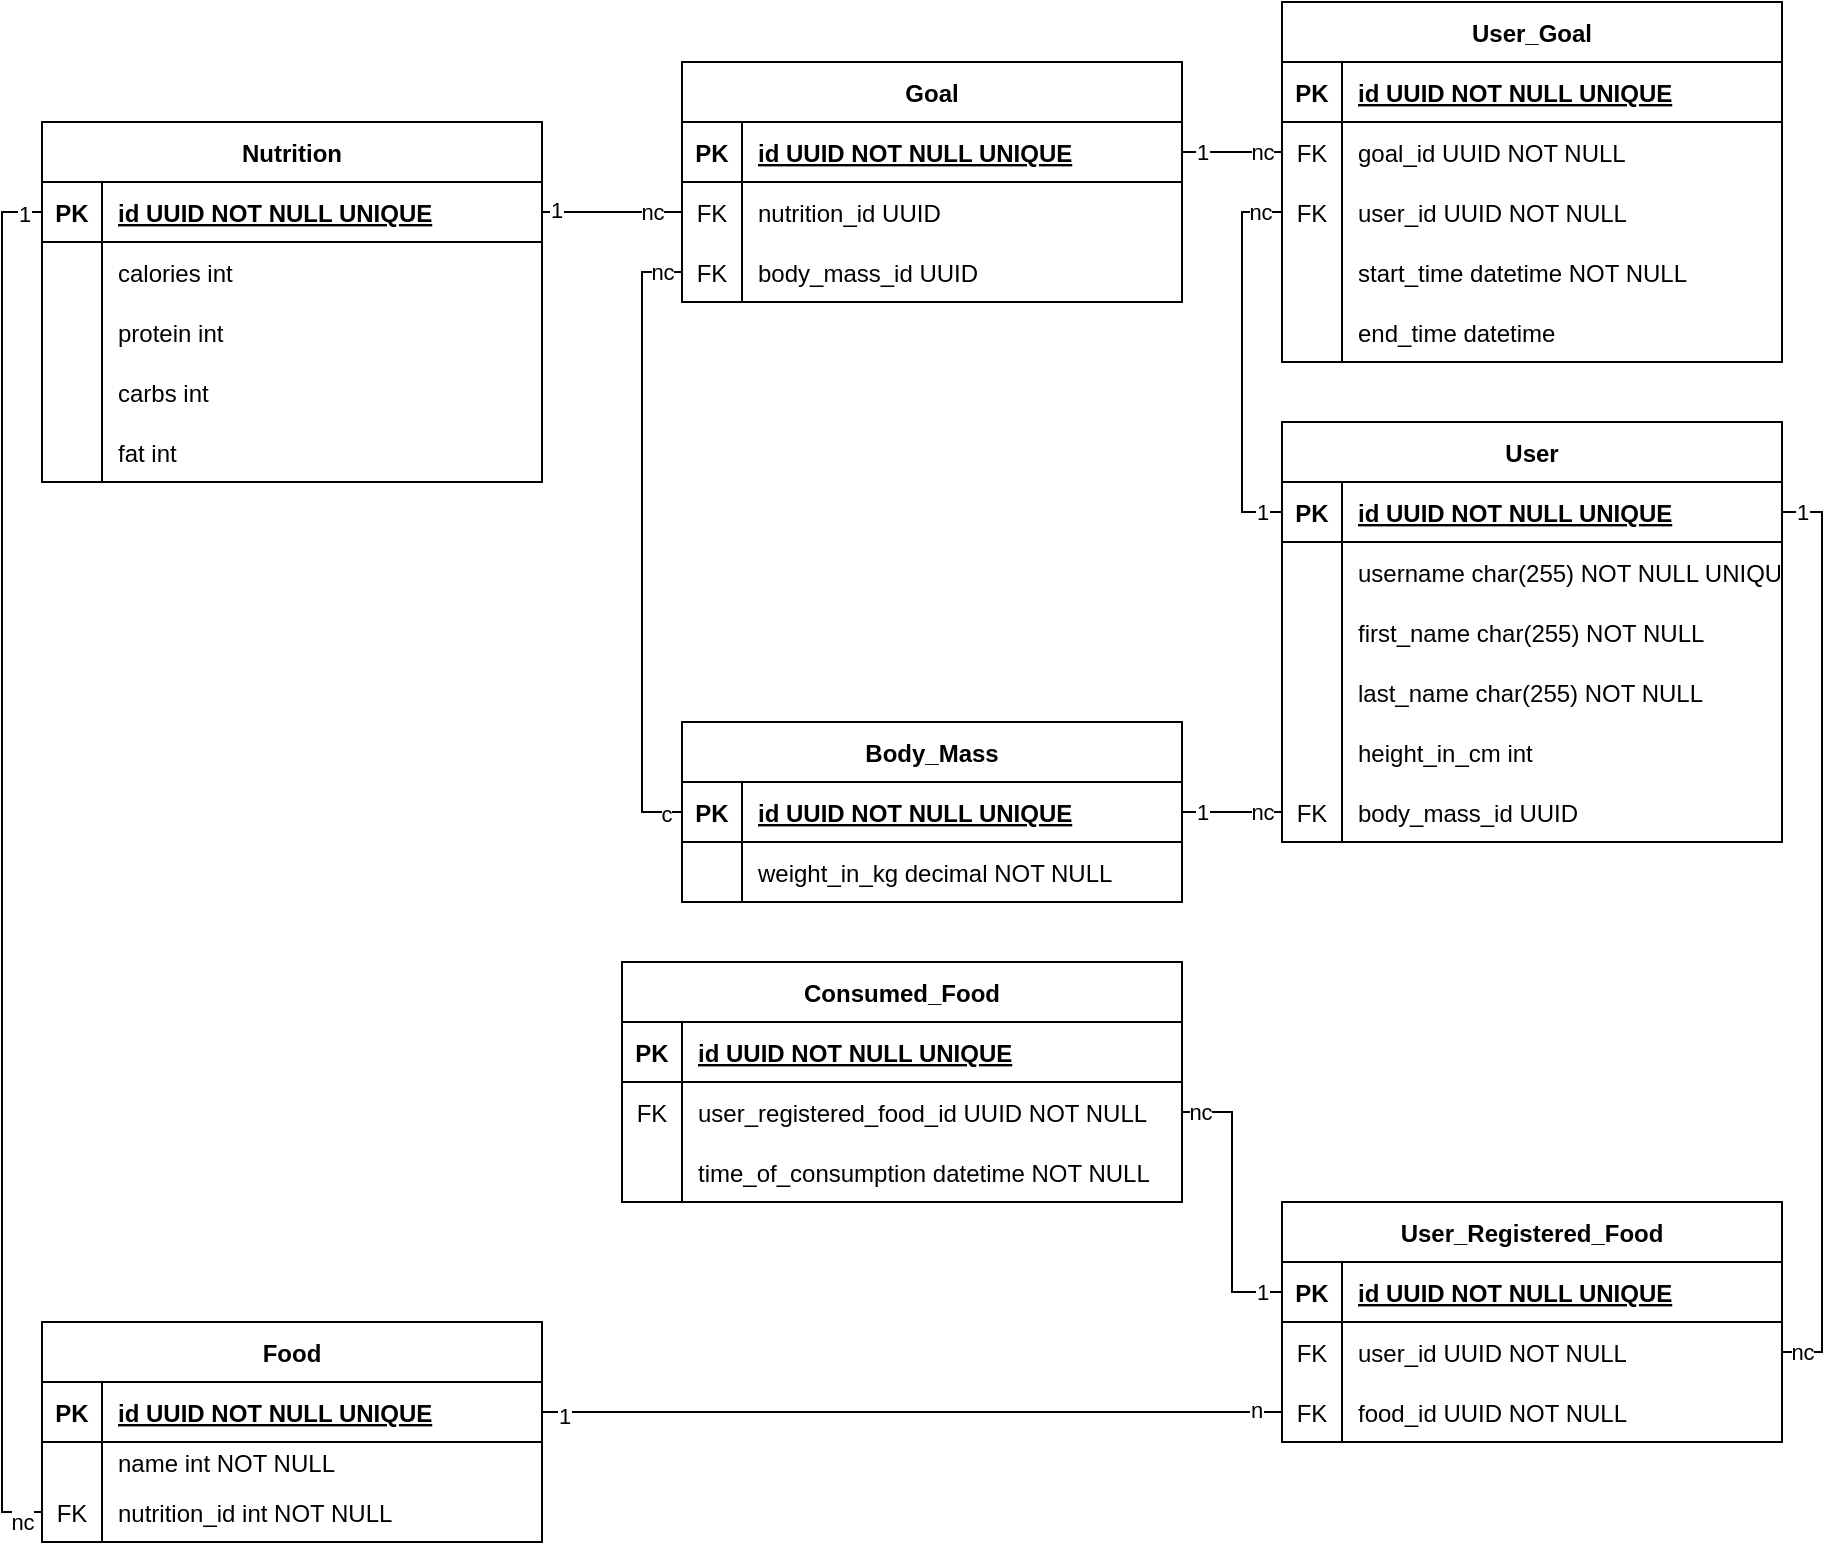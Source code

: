 <mxfile version="14.1.8" type="device"><diagram id="R2lEEEUBdFMjLlhIrx00" name="Page-1"><mxGraphModel dx="2055" dy="1796" grid="1" gridSize="10" guides="1" tooltips="1" connect="1" arrows="1" fold="1" page="1" pageScale="1" pageWidth="850" pageHeight="1100" math="0" shadow="0" extFonts="Permanent Marker^https://fonts.googleapis.com/css?family=Permanent+Marker"><root><mxCell id="0"/><mxCell id="1" parent="0"/><mxCell id="C-vyLk0tnHw3VtMMgP7b-2" value="Body_Mass" style="shape=table;startSize=30;container=1;collapsible=1;childLayout=tableLayout;fixedRows=1;rowLines=0;fontStyle=1;align=center;resizeLast=1;" parent="1" vertex="1"><mxGeometry x="100" y="150" width="250" height="90" as="geometry"/></mxCell><mxCell id="C-vyLk0tnHw3VtMMgP7b-3" value="" style="shape=partialRectangle;collapsible=0;dropTarget=0;pointerEvents=0;fillColor=none;points=[[0,0.5],[1,0.5]];portConstraint=eastwest;top=0;left=0;right=0;bottom=1;" parent="C-vyLk0tnHw3VtMMgP7b-2" vertex="1"><mxGeometry y="30" width="250" height="30" as="geometry"/></mxCell><mxCell id="C-vyLk0tnHw3VtMMgP7b-4" value="PK" style="shape=partialRectangle;overflow=hidden;connectable=0;fillColor=none;top=0;left=0;bottom=0;right=0;fontStyle=1;" parent="C-vyLk0tnHw3VtMMgP7b-3" vertex="1"><mxGeometry width="30" height="30" as="geometry"/></mxCell><mxCell id="C-vyLk0tnHw3VtMMgP7b-5" value="id UUID NOT NULL UNIQUE" style="shape=partialRectangle;overflow=hidden;connectable=0;fillColor=none;top=0;left=0;bottom=0;right=0;align=left;spacingLeft=6;fontStyle=5;" parent="C-vyLk0tnHw3VtMMgP7b-3" vertex="1"><mxGeometry x="30" width="220" height="30" as="geometry"/></mxCell><mxCell id="C-vyLk0tnHw3VtMMgP7b-6" value="" style="shape=partialRectangle;collapsible=0;dropTarget=0;pointerEvents=0;fillColor=none;points=[[0,0.5],[1,0.5]];portConstraint=eastwest;top=0;left=0;right=0;bottom=0;" parent="C-vyLk0tnHw3VtMMgP7b-2" vertex="1"><mxGeometry y="60" width="250" height="30" as="geometry"/></mxCell><mxCell id="C-vyLk0tnHw3VtMMgP7b-7" value="" style="shape=partialRectangle;overflow=hidden;connectable=0;fillColor=none;top=0;left=0;bottom=0;right=0;" parent="C-vyLk0tnHw3VtMMgP7b-6" vertex="1"><mxGeometry width="30" height="30" as="geometry"/></mxCell><mxCell id="C-vyLk0tnHw3VtMMgP7b-8" value="weight_in_kg decimal NOT NULL" style="shape=partialRectangle;overflow=hidden;connectable=0;fillColor=none;top=0;left=0;bottom=0;right=0;align=left;spacingLeft=6;" parent="C-vyLk0tnHw3VtMMgP7b-6" vertex="1"><mxGeometry x="30" width="220" height="30" as="geometry"/></mxCell><mxCell id="C-vyLk0tnHw3VtMMgP7b-23" value="User" style="shape=table;startSize=30;container=1;collapsible=1;childLayout=tableLayout;fixedRows=1;rowLines=0;fontStyle=1;align=center;resizeLast=1;" parent="1" vertex="1"><mxGeometry x="400" width="250" height="210" as="geometry"/></mxCell><mxCell id="C-vyLk0tnHw3VtMMgP7b-24" value="" style="shape=partialRectangle;collapsible=0;dropTarget=0;pointerEvents=0;fillColor=none;points=[[0,0.5],[1,0.5]];portConstraint=eastwest;top=0;left=0;right=0;bottom=1;" parent="C-vyLk0tnHw3VtMMgP7b-23" vertex="1"><mxGeometry y="30" width="250" height="30" as="geometry"/></mxCell><mxCell id="C-vyLk0tnHw3VtMMgP7b-25" value="PK" style="shape=partialRectangle;overflow=hidden;connectable=0;fillColor=none;top=0;left=0;bottom=0;right=0;fontStyle=1;" parent="C-vyLk0tnHw3VtMMgP7b-24" vertex="1"><mxGeometry width="30" height="30" as="geometry"/></mxCell><mxCell id="C-vyLk0tnHw3VtMMgP7b-26" value="id UUID NOT NULL UNIQUE" style="shape=partialRectangle;overflow=hidden;connectable=0;fillColor=none;top=0;left=0;bottom=0;right=0;align=left;spacingLeft=6;fontStyle=5;" parent="C-vyLk0tnHw3VtMMgP7b-24" vertex="1"><mxGeometry x="30" width="220" height="30" as="geometry"/></mxCell><mxCell id="C-vyLk0tnHw3VtMMgP7b-27" value="" style="shape=partialRectangle;collapsible=0;dropTarget=0;pointerEvents=0;fillColor=none;points=[[0,0.5],[1,0.5]];portConstraint=eastwest;top=0;left=0;right=0;bottom=0;" parent="C-vyLk0tnHw3VtMMgP7b-23" vertex="1"><mxGeometry y="60" width="250" height="30" as="geometry"/></mxCell><mxCell id="C-vyLk0tnHw3VtMMgP7b-28" value="" style="shape=partialRectangle;overflow=hidden;connectable=0;fillColor=none;top=0;left=0;bottom=0;right=0;" parent="C-vyLk0tnHw3VtMMgP7b-27" vertex="1"><mxGeometry width="30" height="30" as="geometry"/></mxCell><mxCell id="C-vyLk0tnHw3VtMMgP7b-29" value="username char(255) NOT NULL UNIQUE" style="shape=partialRectangle;overflow=hidden;connectable=0;fillColor=none;top=0;left=0;bottom=0;right=0;align=left;spacingLeft=6;" parent="C-vyLk0tnHw3VtMMgP7b-27" vertex="1"><mxGeometry x="30" width="220" height="30" as="geometry"/></mxCell><mxCell id="_75GjJwP0XnBZ_rFwgks-2" value="" style="shape=partialRectangle;collapsible=0;dropTarget=0;pointerEvents=0;fillColor=none;points=[[0,0.5],[1,0.5]];portConstraint=eastwest;top=0;left=0;right=0;bottom=0;" vertex="1" parent="C-vyLk0tnHw3VtMMgP7b-23"><mxGeometry y="90" width="250" height="30" as="geometry"/></mxCell><mxCell id="_75GjJwP0XnBZ_rFwgks-3" value="" style="shape=partialRectangle;overflow=hidden;connectable=0;fillColor=none;top=0;left=0;bottom=0;right=0;" vertex="1" parent="_75GjJwP0XnBZ_rFwgks-2"><mxGeometry width="30" height="30" as="geometry"/></mxCell><mxCell id="_75GjJwP0XnBZ_rFwgks-4" value="first_name char(255) NOT NULL " style="shape=partialRectangle;overflow=hidden;connectable=0;fillColor=none;top=0;left=0;bottom=0;right=0;align=left;spacingLeft=6;" vertex="1" parent="_75GjJwP0XnBZ_rFwgks-2"><mxGeometry x="30" width="220" height="30" as="geometry"/></mxCell><mxCell id="_75GjJwP0XnBZ_rFwgks-5" value="" style="shape=partialRectangle;collapsible=0;dropTarget=0;pointerEvents=0;fillColor=none;points=[[0,0.5],[1,0.5]];portConstraint=eastwest;top=0;left=0;right=0;bottom=0;" vertex="1" parent="C-vyLk0tnHw3VtMMgP7b-23"><mxGeometry y="120" width="250" height="30" as="geometry"/></mxCell><mxCell id="_75GjJwP0XnBZ_rFwgks-6" value="" style="shape=partialRectangle;overflow=hidden;connectable=0;fillColor=none;top=0;left=0;bottom=0;right=0;" vertex="1" parent="_75GjJwP0XnBZ_rFwgks-5"><mxGeometry width="30" height="30" as="geometry"/></mxCell><mxCell id="_75GjJwP0XnBZ_rFwgks-7" value="last_name char(255) NOT NULL " style="shape=partialRectangle;overflow=hidden;connectable=0;fillColor=none;top=0;left=0;bottom=0;right=0;align=left;spacingLeft=6;" vertex="1" parent="_75GjJwP0XnBZ_rFwgks-5"><mxGeometry x="30" width="220" height="30" as="geometry"/></mxCell><mxCell id="_75GjJwP0XnBZ_rFwgks-8" value="" style="shape=partialRectangle;collapsible=0;dropTarget=0;pointerEvents=0;fillColor=none;points=[[0,0.5],[1,0.5]];portConstraint=eastwest;top=0;left=0;right=0;bottom=0;" vertex="1" parent="C-vyLk0tnHw3VtMMgP7b-23"><mxGeometry y="150" width="250" height="30" as="geometry"/></mxCell><mxCell id="_75GjJwP0XnBZ_rFwgks-9" value="" style="shape=partialRectangle;overflow=hidden;connectable=0;fillColor=none;top=0;left=0;bottom=0;right=0;" vertex="1" parent="_75GjJwP0XnBZ_rFwgks-8"><mxGeometry width="30" height="30" as="geometry"/></mxCell><mxCell id="_75GjJwP0XnBZ_rFwgks-10" value="height_in_cm int " style="shape=partialRectangle;overflow=hidden;connectable=0;fillColor=none;top=0;left=0;bottom=0;right=0;align=left;spacingLeft=6;" vertex="1" parent="_75GjJwP0XnBZ_rFwgks-8"><mxGeometry x="30" width="220" height="30" as="geometry"/></mxCell><mxCell id="_75GjJwP0XnBZ_rFwgks-11" value="" style="shape=partialRectangle;collapsible=0;dropTarget=0;pointerEvents=0;fillColor=none;points=[[0,0.5],[1,0.5]];portConstraint=eastwest;top=0;left=0;right=0;bottom=0;" vertex="1" parent="C-vyLk0tnHw3VtMMgP7b-23"><mxGeometry y="180" width="250" height="30" as="geometry"/></mxCell><mxCell id="_75GjJwP0XnBZ_rFwgks-12" value="FK" style="shape=partialRectangle;overflow=hidden;connectable=0;fillColor=none;top=0;left=0;bottom=0;right=0;" vertex="1" parent="_75GjJwP0XnBZ_rFwgks-11"><mxGeometry width="30" height="30" as="geometry"/></mxCell><mxCell id="_75GjJwP0XnBZ_rFwgks-13" value="body_mass_id UUID" style="shape=partialRectangle;overflow=hidden;connectable=0;fillColor=none;top=0;left=0;bottom=0;right=0;align=left;spacingLeft=6;" vertex="1" parent="_75GjJwP0XnBZ_rFwgks-11"><mxGeometry x="30" width="220" height="30" as="geometry"/></mxCell><mxCell id="_75GjJwP0XnBZ_rFwgks-14" value="Goal" style="shape=table;startSize=30;container=1;collapsible=1;childLayout=tableLayout;fixedRows=1;rowLines=0;fontStyle=1;align=center;resizeLast=1;" vertex="1" parent="1"><mxGeometry x="100" y="-180" width="250" height="120" as="geometry"/></mxCell><mxCell id="_75GjJwP0XnBZ_rFwgks-15" value="" style="shape=partialRectangle;collapsible=0;dropTarget=0;pointerEvents=0;fillColor=none;points=[[0,0.5],[1,0.5]];portConstraint=eastwest;top=0;left=0;right=0;bottom=1;" vertex="1" parent="_75GjJwP0XnBZ_rFwgks-14"><mxGeometry y="30" width="250" height="30" as="geometry"/></mxCell><mxCell id="_75GjJwP0XnBZ_rFwgks-16" value="PK" style="shape=partialRectangle;overflow=hidden;connectable=0;fillColor=none;top=0;left=0;bottom=0;right=0;fontStyle=1;" vertex="1" parent="_75GjJwP0XnBZ_rFwgks-15"><mxGeometry width="30" height="30" as="geometry"/></mxCell><mxCell id="_75GjJwP0XnBZ_rFwgks-17" value="id UUID NOT NULL UNIQUE" style="shape=partialRectangle;overflow=hidden;connectable=0;fillColor=none;top=0;left=0;bottom=0;right=0;align=left;spacingLeft=6;fontStyle=5;" vertex="1" parent="_75GjJwP0XnBZ_rFwgks-15"><mxGeometry x="30" width="220" height="30" as="geometry"/></mxCell><mxCell id="_75GjJwP0XnBZ_rFwgks-18" value="" style="shape=partialRectangle;collapsible=0;dropTarget=0;pointerEvents=0;fillColor=none;points=[[0,0.5],[1,0.5]];portConstraint=eastwest;top=0;left=0;right=0;bottom=0;" vertex="1" parent="_75GjJwP0XnBZ_rFwgks-14"><mxGeometry y="60" width="250" height="30" as="geometry"/></mxCell><mxCell id="_75GjJwP0XnBZ_rFwgks-19" value="FK" style="shape=partialRectangle;overflow=hidden;connectable=0;fillColor=none;top=0;left=0;bottom=0;right=0;" vertex="1" parent="_75GjJwP0XnBZ_rFwgks-18"><mxGeometry width="30" height="30" as="geometry"/></mxCell><mxCell id="_75GjJwP0XnBZ_rFwgks-20" value="nutrition_id UUID " style="shape=partialRectangle;overflow=hidden;connectable=0;fillColor=none;top=0;left=0;bottom=0;right=0;align=left;spacingLeft=6;" vertex="1" parent="_75GjJwP0XnBZ_rFwgks-18"><mxGeometry x="30" width="220" height="30" as="geometry"/></mxCell><mxCell id="_75GjJwP0XnBZ_rFwgks-21" value="" style="shape=partialRectangle;collapsible=0;dropTarget=0;pointerEvents=0;fillColor=none;points=[[0,0.5],[1,0.5]];portConstraint=eastwest;top=0;left=0;right=0;bottom=0;" vertex="1" parent="_75GjJwP0XnBZ_rFwgks-14"><mxGeometry y="90" width="250" height="30" as="geometry"/></mxCell><mxCell id="_75GjJwP0XnBZ_rFwgks-22" value="FK" style="shape=partialRectangle;overflow=hidden;connectable=0;fillColor=none;top=0;left=0;bottom=0;right=0;" vertex="1" parent="_75GjJwP0XnBZ_rFwgks-21"><mxGeometry width="30" height="30" as="geometry"/></mxCell><mxCell id="_75GjJwP0XnBZ_rFwgks-23" value="body_mass_id UUID " style="shape=partialRectangle;overflow=hidden;connectable=0;fillColor=none;top=0;left=0;bottom=0;right=0;align=left;spacingLeft=6;" vertex="1" parent="_75GjJwP0XnBZ_rFwgks-21"><mxGeometry x="30" width="220" height="30" as="geometry"/></mxCell><mxCell id="_75GjJwP0XnBZ_rFwgks-24" value="User_Goal" style="shape=table;startSize=30;container=1;collapsible=1;childLayout=tableLayout;fixedRows=1;rowLines=0;fontStyle=1;align=center;resizeLast=1;" vertex="1" parent="1"><mxGeometry x="400" y="-210" width="250" height="180" as="geometry"/></mxCell><mxCell id="_75GjJwP0XnBZ_rFwgks-25" value="" style="shape=partialRectangle;collapsible=0;dropTarget=0;pointerEvents=0;fillColor=none;points=[[0,0.5],[1,0.5]];portConstraint=eastwest;top=0;left=0;right=0;bottom=1;" vertex="1" parent="_75GjJwP0XnBZ_rFwgks-24"><mxGeometry y="30" width="250" height="30" as="geometry"/></mxCell><mxCell id="_75GjJwP0XnBZ_rFwgks-26" value="PK" style="shape=partialRectangle;overflow=hidden;connectable=0;fillColor=none;top=0;left=0;bottom=0;right=0;fontStyle=1;" vertex="1" parent="_75GjJwP0XnBZ_rFwgks-25"><mxGeometry width="30" height="30" as="geometry"/></mxCell><mxCell id="_75GjJwP0XnBZ_rFwgks-27" value="id UUID NOT NULL UNIQUE" style="shape=partialRectangle;overflow=hidden;connectable=0;fillColor=none;top=0;left=0;bottom=0;right=0;align=left;spacingLeft=6;fontStyle=5;" vertex="1" parent="_75GjJwP0XnBZ_rFwgks-25"><mxGeometry x="30" width="220" height="30" as="geometry"/></mxCell><mxCell id="_75GjJwP0XnBZ_rFwgks-31" value="" style="shape=partialRectangle;collapsible=0;dropTarget=0;pointerEvents=0;fillColor=none;points=[[0,0.5],[1,0.5]];portConstraint=eastwest;top=0;left=0;right=0;bottom=0;" vertex="1" parent="_75GjJwP0XnBZ_rFwgks-24"><mxGeometry y="60" width="250" height="30" as="geometry"/></mxCell><mxCell id="_75GjJwP0XnBZ_rFwgks-32" value="FK" style="shape=partialRectangle;overflow=hidden;connectable=0;fillColor=none;top=0;left=0;bottom=0;right=0;" vertex="1" parent="_75GjJwP0XnBZ_rFwgks-31"><mxGeometry width="30" height="30" as="geometry"/></mxCell><mxCell id="_75GjJwP0XnBZ_rFwgks-33" value="goal_id UUID NOT NULL" style="shape=partialRectangle;overflow=hidden;connectable=0;fillColor=none;top=0;left=0;bottom=0;right=0;align=left;spacingLeft=6;" vertex="1" parent="_75GjJwP0XnBZ_rFwgks-31"><mxGeometry x="30" width="220" height="30" as="geometry"/></mxCell><mxCell id="_75GjJwP0XnBZ_rFwgks-28" value="" style="shape=partialRectangle;collapsible=0;dropTarget=0;pointerEvents=0;fillColor=none;points=[[0,0.5],[1,0.5]];portConstraint=eastwest;top=0;left=0;right=0;bottom=0;" vertex="1" parent="_75GjJwP0XnBZ_rFwgks-24"><mxGeometry y="90" width="250" height="30" as="geometry"/></mxCell><mxCell id="_75GjJwP0XnBZ_rFwgks-29" value="FK" style="shape=partialRectangle;overflow=hidden;connectable=0;fillColor=none;top=0;left=0;bottom=0;right=0;" vertex="1" parent="_75GjJwP0XnBZ_rFwgks-28"><mxGeometry width="30" height="30" as="geometry"/></mxCell><mxCell id="_75GjJwP0XnBZ_rFwgks-30" value="user_id UUID NOT NULL" style="shape=partialRectangle;overflow=hidden;connectable=0;fillColor=none;top=0;left=0;bottom=0;right=0;align=left;spacingLeft=6;" vertex="1" parent="_75GjJwP0XnBZ_rFwgks-28"><mxGeometry x="30" width="220" height="30" as="geometry"/></mxCell><mxCell id="_75GjJwP0XnBZ_rFwgks-34" value="" style="shape=partialRectangle;collapsible=0;dropTarget=0;pointerEvents=0;fillColor=none;points=[[0,0.5],[1,0.5]];portConstraint=eastwest;top=0;left=0;right=0;bottom=0;" vertex="1" parent="_75GjJwP0XnBZ_rFwgks-24"><mxGeometry y="120" width="250" height="30" as="geometry"/></mxCell><mxCell id="_75GjJwP0XnBZ_rFwgks-35" value="" style="shape=partialRectangle;overflow=hidden;connectable=0;fillColor=none;top=0;left=0;bottom=0;right=0;" vertex="1" parent="_75GjJwP0XnBZ_rFwgks-34"><mxGeometry width="30" height="30" as="geometry"/></mxCell><mxCell id="_75GjJwP0XnBZ_rFwgks-36" value="start_time datetime NOT NULL" style="shape=partialRectangle;overflow=hidden;connectable=0;fillColor=none;top=0;left=0;bottom=0;right=0;align=left;spacingLeft=6;" vertex="1" parent="_75GjJwP0XnBZ_rFwgks-34"><mxGeometry x="30" width="220" height="30" as="geometry"/></mxCell><mxCell id="_75GjJwP0XnBZ_rFwgks-38" value="" style="shape=partialRectangle;collapsible=0;dropTarget=0;pointerEvents=0;fillColor=none;points=[[0,0.5],[1,0.5]];portConstraint=eastwest;top=0;left=0;right=0;bottom=0;" vertex="1" parent="_75GjJwP0XnBZ_rFwgks-24"><mxGeometry y="150" width="250" height="30" as="geometry"/></mxCell><mxCell id="_75GjJwP0XnBZ_rFwgks-39" value="" style="shape=partialRectangle;overflow=hidden;connectable=0;fillColor=none;top=0;left=0;bottom=0;right=0;" vertex="1" parent="_75GjJwP0XnBZ_rFwgks-38"><mxGeometry width="30" height="30" as="geometry"/></mxCell><mxCell id="_75GjJwP0XnBZ_rFwgks-40" value="end_time datetime" style="shape=partialRectangle;overflow=hidden;connectable=0;fillColor=none;top=0;left=0;bottom=0;right=0;align=left;spacingLeft=6;" vertex="1" parent="_75GjJwP0XnBZ_rFwgks-38"><mxGeometry x="30" width="220" height="30" as="geometry"/></mxCell><mxCell id="_75GjJwP0XnBZ_rFwgks-45" style="edgeStyle=orthogonalEdgeStyle;rounded=0;orthogonalLoop=1;jettySize=auto;html=1;endArrow=none;endFill=0;" edge="1" parent="1" source="_75GjJwP0XnBZ_rFwgks-31" target="_75GjJwP0XnBZ_rFwgks-15"><mxGeometry relative="1" as="geometry"/></mxCell><mxCell id="_75GjJwP0XnBZ_rFwgks-162" value="nc" style="edgeLabel;html=1;align=center;verticalAlign=middle;resizable=0;points=[];" vertex="1" connectable="0" parent="_75GjJwP0XnBZ_rFwgks-45"><mxGeometry x="-0.753" relative="1" as="geometry"><mxPoint x="-3.81" as="offset"/></mxGeometry></mxCell><mxCell id="_75GjJwP0XnBZ_rFwgks-163" value="1" style="edgeLabel;html=1;align=center;verticalAlign=middle;resizable=0;points=[];" vertex="1" connectable="0" parent="_75GjJwP0XnBZ_rFwgks-45"><mxGeometry x="0.88" relative="1" as="geometry"><mxPoint x="6.98" as="offset"/></mxGeometry></mxCell><mxCell id="_75GjJwP0XnBZ_rFwgks-47" style="edgeStyle=orthogonalEdgeStyle;rounded=0;orthogonalLoop=1;jettySize=auto;html=1;endArrow=none;endFill=0;" edge="1" parent="1" source="_75GjJwP0XnBZ_rFwgks-11" target="C-vyLk0tnHw3VtMMgP7b-3"><mxGeometry relative="1" as="geometry"/></mxCell><mxCell id="_75GjJwP0XnBZ_rFwgks-156" value="nc" style="edgeLabel;html=1;align=center;verticalAlign=middle;resizable=0;points=[];" vertex="1" connectable="0" parent="_75GjJwP0XnBZ_rFwgks-47"><mxGeometry x="-0.691" relative="1" as="geometry"><mxPoint x="-2.29" as="offset"/></mxGeometry></mxCell><mxCell id="_75GjJwP0XnBZ_rFwgks-157" value="1" style="edgeLabel;html=1;align=center;verticalAlign=middle;resizable=0;points=[];" vertex="1" connectable="0" parent="_75GjJwP0XnBZ_rFwgks-47"><mxGeometry x="0.605" relative="1" as="geometry"><mxPoint as="offset"/></mxGeometry></mxCell><mxCell id="_75GjJwP0XnBZ_rFwgks-49" style="edgeStyle=orthogonalEdgeStyle;rounded=0;orthogonalLoop=1;jettySize=auto;html=1;endArrow=none;endFill=0;" edge="1" parent="1" source="_75GjJwP0XnBZ_rFwgks-21" target="C-vyLk0tnHw3VtMMgP7b-3"><mxGeometry relative="1" as="geometry"><Array as="points"><mxPoint x="80" y="-75"/><mxPoint x="80" y="195"/></Array></mxGeometry></mxCell><mxCell id="_75GjJwP0XnBZ_rFwgks-158" value="c" style="edgeLabel;html=1;align=center;verticalAlign=middle;resizable=0;points=[];" vertex="1" connectable="0" parent="_75GjJwP0XnBZ_rFwgks-49"><mxGeometry x="0.946" y="-1" relative="1" as="geometry"><mxPoint as="offset"/></mxGeometry></mxCell><mxCell id="_75GjJwP0XnBZ_rFwgks-159" value="nc" style="edgeLabel;html=1;align=center;verticalAlign=middle;resizable=0;points=[];" vertex="1" connectable="0" parent="_75GjJwP0XnBZ_rFwgks-49"><mxGeometry x="-0.957" relative="1" as="geometry"><mxPoint x="-3.4" as="offset"/></mxGeometry></mxCell><mxCell id="_75GjJwP0XnBZ_rFwgks-50" style="edgeStyle=orthogonalEdgeStyle;rounded=0;orthogonalLoop=1;jettySize=auto;html=1;endArrow=none;endFill=0;" edge="1" parent="1" source="_75GjJwP0XnBZ_rFwgks-28" target="C-vyLk0tnHw3VtMMgP7b-24"><mxGeometry relative="1" as="geometry"><Array as="points"><mxPoint x="380" y="-105"/><mxPoint x="380" y="45"/></Array></mxGeometry></mxCell><mxCell id="_75GjJwP0XnBZ_rFwgks-160" value="1" style="edgeLabel;html=1;align=center;verticalAlign=middle;resizable=0;points=[];" vertex="1" connectable="0" parent="_75GjJwP0XnBZ_rFwgks-50"><mxGeometry x="0.849" relative="1" as="geometry"><mxPoint x="4.36" as="offset"/></mxGeometry></mxCell><mxCell id="_75GjJwP0XnBZ_rFwgks-161" value="nc" style="edgeLabel;html=1;align=center;verticalAlign=middle;resizable=0;points=[];" vertex="1" connectable="0" parent="_75GjJwP0XnBZ_rFwgks-50"><mxGeometry x="-0.878" relative="1" as="geometry"><mxPoint as="offset"/></mxGeometry></mxCell><mxCell id="_75GjJwP0XnBZ_rFwgks-51" value="Nutrition" style="shape=table;startSize=30;container=1;collapsible=1;childLayout=tableLayout;fixedRows=1;rowLines=0;fontStyle=1;align=center;resizeLast=1;" vertex="1" parent="1"><mxGeometry x="-220" y="-150" width="250" height="180" as="geometry"/></mxCell><mxCell id="_75GjJwP0XnBZ_rFwgks-52" value="" style="shape=partialRectangle;collapsible=0;dropTarget=0;pointerEvents=0;fillColor=none;points=[[0,0.5],[1,0.5]];portConstraint=eastwest;top=0;left=0;right=0;bottom=1;" vertex="1" parent="_75GjJwP0XnBZ_rFwgks-51"><mxGeometry y="30" width="250" height="30" as="geometry"/></mxCell><mxCell id="_75GjJwP0XnBZ_rFwgks-53" value="PK" style="shape=partialRectangle;overflow=hidden;connectable=0;fillColor=none;top=0;left=0;bottom=0;right=0;fontStyle=1;" vertex="1" parent="_75GjJwP0XnBZ_rFwgks-52"><mxGeometry width="30" height="30" as="geometry"/></mxCell><mxCell id="_75GjJwP0XnBZ_rFwgks-54" value="id UUID NOT NULL UNIQUE" style="shape=partialRectangle;overflow=hidden;connectable=0;fillColor=none;top=0;left=0;bottom=0;right=0;align=left;spacingLeft=6;fontStyle=5;" vertex="1" parent="_75GjJwP0XnBZ_rFwgks-52"><mxGeometry x="30" width="220" height="30" as="geometry"/></mxCell><mxCell id="_75GjJwP0XnBZ_rFwgks-55" value="" style="shape=partialRectangle;collapsible=0;dropTarget=0;pointerEvents=0;fillColor=none;points=[[0,0.5],[1,0.5]];portConstraint=eastwest;top=0;left=0;right=0;bottom=0;" vertex="1" parent="_75GjJwP0XnBZ_rFwgks-51"><mxGeometry y="60" width="250" height="30" as="geometry"/></mxCell><mxCell id="_75GjJwP0XnBZ_rFwgks-56" value="" style="shape=partialRectangle;overflow=hidden;connectable=0;fillColor=none;top=0;left=0;bottom=0;right=0;" vertex="1" parent="_75GjJwP0XnBZ_rFwgks-55"><mxGeometry width="30" height="30" as="geometry"/></mxCell><mxCell id="_75GjJwP0XnBZ_rFwgks-57" value="calories int " style="shape=partialRectangle;overflow=hidden;connectable=0;fillColor=none;top=0;left=0;bottom=0;right=0;align=left;spacingLeft=6;" vertex="1" parent="_75GjJwP0XnBZ_rFwgks-55"><mxGeometry x="30" width="220" height="30" as="geometry"/></mxCell><mxCell id="_75GjJwP0XnBZ_rFwgks-58" value="" style="shape=partialRectangle;collapsible=0;dropTarget=0;pointerEvents=0;fillColor=none;points=[[0,0.5],[1,0.5]];portConstraint=eastwest;top=0;left=0;right=0;bottom=0;" vertex="1" parent="_75GjJwP0XnBZ_rFwgks-51"><mxGeometry y="90" width="250" height="30" as="geometry"/></mxCell><mxCell id="_75GjJwP0XnBZ_rFwgks-59" value="" style="shape=partialRectangle;overflow=hidden;connectable=0;fillColor=none;top=0;left=0;bottom=0;right=0;" vertex="1" parent="_75GjJwP0XnBZ_rFwgks-58"><mxGeometry width="30" height="30" as="geometry"/></mxCell><mxCell id="_75GjJwP0XnBZ_rFwgks-60" value="protein int" style="shape=partialRectangle;overflow=hidden;connectable=0;fillColor=none;top=0;left=0;bottom=0;right=0;align=left;spacingLeft=6;" vertex="1" parent="_75GjJwP0XnBZ_rFwgks-58"><mxGeometry x="30" width="220" height="30" as="geometry"/></mxCell><mxCell id="_75GjJwP0XnBZ_rFwgks-61" value="" style="shape=partialRectangle;collapsible=0;dropTarget=0;pointerEvents=0;fillColor=none;points=[[0,0.5],[1,0.5]];portConstraint=eastwest;top=0;left=0;right=0;bottom=0;" vertex="1" parent="_75GjJwP0XnBZ_rFwgks-51"><mxGeometry y="120" width="250" height="30" as="geometry"/></mxCell><mxCell id="_75GjJwP0XnBZ_rFwgks-62" value="" style="shape=partialRectangle;overflow=hidden;connectable=0;fillColor=none;top=0;left=0;bottom=0;right=0;" vertex="1" parent="_75GjJwP0XnBZ_rFwgks-61"><mxGeometry width="30" height="30" as="geometry"/></mxCell><mxCell id="_75GjJwP0XnBZ_rFwgks-63" value="carbs int" style="shape=partialRectangle;overflow=hidden;connectable=0;fillColor=none;top=0;left=0;bottom=0;right=0;align=left;spacingLeft=6;" vertex="1" parent="_75GjJwP0XnBZ_rFwgks-61"><mxGeometry x="30" width="220" height="30" as="geometry"/></mxCell><mxCell id="_75GjJwP0XnBZ_rFwgks-64" value="" style="shape=partialRectangle;collapsible=0;dropTarget=0;pointerEvents=0;fillColor=none;points=[[0,0.5],[1,0.5]];portConstraint=eastwest;top=0;left=0;right=0;bottom=0;" vertex="1" parent="_75GjJwP0XnBZ_rFwgks-51"><mxGeometry y="150" width="250" height="30" as="geometry"/></mxCell><mxCell id="_75GjJwP0XnBZ_rFwgks-65" value="" style="shape=partialRectangle;overflow=hidden;connectable=0;fillColor=none;top=0;left=0;bottom=0;right=0;" vertex="1" parent="_75GjJwP0XnBZ_rFwgks-64"><mxGeometry width="30" height="30" as="geometry"/></mxCell><mxCell id="_75GjJwP0XnBZ_rFwgks-66" value="fat int" style="shape=partialRectangle;overflow=hidden;connectable=0;fillColor=none;top=0;left=0;bottom=0;right=0;align=left;spacingLeft=6;" vertex="1" parent="_75GjJwP0XnBZ_rFwgks-64"><mxGeometry x="30" width="220" height="30" as="geometry"/></mxCell><mxCell id="_75GjJwP0XnBZ_rFwgks-67" style="edgeStyle=orthogonalEdgeStyle;rounded=0;orthogonalLoop=1;jettySize=auto;html=1;endArrow=none;endFill=0;" edge="1" parent="1" source="_75GjJwP0XnBZ_rFwgks-18" target="_75GjJwP0XnBZ_rFwgks-52"><mxGeometry relative="1" as="geometry"/></mxCell><mxCell id="_75GjJwP0XnBZ_rFwgks-164" value="nc" style="edgeLabel;html=1;align=center;verticalAlign=middle;resizable=0;points=[];" vertex="1" connectable="0" parent="_75GjJwP0XnBZ_rFwgks-67"><mxGeometry x="-0.764" relative="1" as="geometry"><mxPoint x="-6.77" as="offset"/></mxGeometry></mxCell><mxCell id="_75GjJwP0XnBZ_rFwgks-165" value="1" style="edgeLabel;html=1;align=center;verticalAlign=middle;resizable=0;points=[];" vertex="1" connectable="0" parent="_75GjJwP0XnBZ_rFwgks-67"><mxGeometry x="0.821" y="-1" relative="1" as="geometry"><mxPoint as="offset"/></mxGeometry></mxCell><mxCell id="_75GjJwP0XnBZ_rFwgks-68" value="Food" style="shape=table;startSize=30;container=1;collapsible=1;childLayout=tableLayout;fixedRows=1;rowLines=0;fontStyle=1;align=center;resizeLast=1;" vertex="1" parent="1"><mxGeometry x="-220" y="450" width="250" height="110" as="geometry"/></mxCell><mxCell id="_75GjJwP0XnBZ_rFwgks-69" value="" style="shape=partialRectangle;collapsible=0;dropTarget=0;pointerEvents=0;fillColor=none;points=[[0,0.5],[1,0.5]];portConstraint=eastwest;top=0;left=0;right=0;bottom=1;" vertex="1" parent="_75GjJwP0XnBZ_rFwgks-68"><mxGeometry y="30" width="250" height="30" as="geometry"/></mxCell><mxCell id="_75GjJwP0XnBZ_rFwgks-70" value="PK" style="shape=partialRectangle;overflow=hidden;connectable=0;fillColor=none;top=0;left=0;bottom=0;right=0;fontStyle=1;" vertex="1" parent="_75GjJwP0XnBZ_rFwgks-69"><mxGeometry width="30" height="30" as="geometry"/></mxCell><mxCell id="_75GjJwP0XnBZ_rFwgks-71" value="id UUID NOT NULL UNIQUE" style="shape=partialRectangle;overflow=hidden;connectable=0;fillColor=none;top=0;left=0;bottom=0;right=0;align=left;spacingLeft=6;fontStyle=5;" vertex="1" parent="_75GjJwP0XnBZ_rFwgks-69"><mxGeometry x="30" width="220" height="30" as="geometry"/></mxCell><mxCell id="_75GjJwP0XnBZ_rFwgks-72" value="" style="shape=partialRectangle;collapsible=0;dropTarget=0;pointerEvents=0;fillColor=none;points=[[0,0.5],[1,0.5]];portConstraint=eastwest;top=0;left=0;right=0;bottom=0;" vertex="1" parent="_75GjJwP0XnBZ_rFwgks-68"><mxGeometry y="60" width="250" height="20" as="geometry"/></mxCell><mxCell id="_75GjJwP0XnBZ_rFwgks-73" value="" style="shape=partialRectangle;overflow=hidden;connectable=0;fillColor=none;top=0;left=0;bottom=0;right=0;" vertex="1" parent="_75GjJwP0XnBZ_rFwgks-72"><mxGeometry width="30" height="20" as="geometry"/></mxCell><mxCell id="_75GjJwP0XnBZ_rFwgks-74" value="name int NOT NULL" style="shape=partialRectangle;overflow=hidden;connectable=0;fillColor=none;top=0;left=0;bottom=0;right=0;align=left;spacingLeft=6;" vertex="1" parent="_75GjJwP0XnBZ_rFwgks-72"><mxGeometry x="30" width="220" height="20" as="geometry"/></mxCell><mxCell id="_75GjJwP0XnBZ_rFwgks-75" value="" style="shape=partialRectangle;collapsible=0;dropTarget=0;pointerEvents=0;fillColor=none;points=[[0,0.5],[1,0.5]];portConstraint=eastwest;top=0;left=0;right=0;bottom=0;" vertex="1" parent="_75GjJwP0XnBZ_rFwgks-68"><mxGeometry y="80" width="250" height="30" as="geometry"/></mxCell><mxCell id="_75GjJwP0XnBZ_rFwgks-76" value="FK" style="shape=partialRectangle;overflow=hidden;connectable=0;fillColor=none;top=0;left=0;bottom=0;right=0;" vertex="1" parent="_75GjJwP0XnBZ_rFwgks-75"><mxGeometry width="30" height="30" as="geometry"/></mxCell><mxCell id="_75GjJwP0XnBZ_rFwgks-77" value="nutrition_id int NOT NULL" style="shape=partialRectangle;overflow=hidden;connectable=0;fillColor=none;top=0;left=0;bottom=0;right=0;align=left;spacingLeft=6;" vertex="1" parent="_75GjJwP0XnBZ_rFwgks-75"><mxGeometry x="30" width="220" height="30" as="geometry"/></mxCell><mxCell id="_75GjJwP0XnBZ_rFwgks-85" value="User_Registered_Food" style="shape=table;startSize=30;container=1;collapsible=1;childLayout=tableLayout;fixedRows=1;rowLines=0;fontStyle=1;align=center;resizeLast=1;" vertex="1" parent="1"><mxGeometry x="400" y="390" width="250" height="120" as="geometry"/></mxCell><mxCell id="_75GjJwP0XnBZ_rFwgks-86" value="" style="shape=partialRectangle;collapsible=0;dropTarget=0;pointerEvents=0;fillColor=none;points=[[0,0.5],[1,0.5]];portConstraint=eastwest;top=0;left=0;right=0;bottom=1;" vertex="1" parent="_75GjJwP0XnBZ_rFwgks-85"><mxGeometry y="30" width="250" height="30" as="geometry"/></mxCell><mxCell id="_75GjJwP0XnBZ_rFwgks-87" value="PK" style="shape=partialRectangle;overflow=hidden;connectable=0;fillColor=none;top=0;left=0;bottom=0;right=0;fontStyle=1;" vertex="1" parent="_75GjJwP0XnBZ_rFwgks-86"><mxGeometry width="30" height="30" as="geometry"/></mxCell><mxCell id="_75GjJwP0XnBZ_rFwgks-88" value="id UUID NOT NULL UNIQUE" style="shape=partialRectangle;overflow=hidden;connectable=0;fillColor=none;top=0;left=0;bottom=0;right=0;align=left;spacingLeft=6;fontStyle=5;" vertex="1" parent="_75GjJwP0XnBZ_rFwgks-86"><mxGeometry x="30" width="220" height="30" as="geometry"/></mxCell><mxCell id="_75GjJwP0XnBZ_rFwgks-89" value="" style="shape=partialRectangle;collapsible=0;dropTarget=0;pointerEvents=0;fillColor=none;points=[[0,0.5],[1,0.5]];portConstraint=eastwest;top=0;left=0;right=0;bottom=0;" vertex="1" parent="_75GjJwP0XnBZ_rFwgks-85"><mxGeometry y="60" width="250" height="30" as="geometry"/></mxCell><mxCell id="_75GjJwP0XnBZ_rFwgks-90" value="FK" style="shape=partialRectangle;overflow=hidden;connectable=0;fillColor=none;top=0;left=0;bottom=0;right=0;" vertex="1" parent="_75GjJwP0XnBZ_rFwgks-89"><mxGeometry width="30" height="30" as="geometry"/></mxCell><mxCell id="_75GjJwP0XnBZ_rFwgks-91" value="user_id UUID NOT NULL" style="shape=partialRectangle;overflow=hidden;connectable=0;fillColor=none;top=0;left=0;bottom=0;right=0;align=left;spacingLeft=6;" vertex="1" parent="_75GjJwP0XnBZ_rFwgks-89"><mxGeometry x="30" width="220" height="30" as="geometry"/></mxCell><mxCell id="_75GjJwP0XnBZ_rFwgks-92" value="" style="shape=partialRectangle;collapsible=0;dropTarget=0;pointerEvents=0;fillColor=none;points=[[0,0.5],[1,0.5]];portConstraint=eastwest;top=0;left=0;right=0;bottom=0;" vertex="1" parent="_75GjJwP0XnBZ_rFwgks-85"><mxGeometry y="90" width="250" height="30" as="geometry"/></mxCell><mxCell id="_75GjJwP0XnBZ_rFwgks-93" value="FK" style="shape=partialRectangle;overflow=hidden;connectable=0;fillColor=none;top=0;left=0;bottom=0;right=0;" vertex="1" parent="_75GjJwP0XnBZ_rFwgks-92"><mxGeometry width="30" height="30" as="geometry"/></mxCell><mxCell id="_75GjJwP0XnBZ_rFwgks-94" value="food_id UUID NOT NULL" style="shape=partialRectangle;overflow=hidden;connectable=0;fillColor=none;top=0;left=0;bottom=0;right=0;align=left;spacingLeft=6;" vertex="1" parent="_75GjJwP0XnBZ_rFwgks-92"><mxGeometry x="30" width="220" height="30" as="geometry"/></mxCell><mxCell id="_75GjJwP0XnBZ_rFwgks-123" value="Consumed_Food" style="shape=table;startSize=30;container=1;collapsible=1;childLayout=tableLayout;fixedRows=1;rowLines=0;fontStyle=1;align=center;resizeLast=1;" vertex="1" parent="1"><mxGeometry x="70" y="270" width="280" height="120" as="geometry"/></mxCell><mxCell id="_75GjJwP0XnBZ_rFwgks-124" value="" style="shape=partialRectangle;collapsible=0;dropTarget=0;pointerEvents=0;fillColor=none;points=[[0,0.5],[1,0.5]];portConstraint=eastwest;top=0;left=0;right=0;bottom=1;" vertex="1" parent="_75GjJwP0XnBZ_rFwgks-123"><mxGeometry y="30" width="280" height="30" as="geometry"/></mxCell><mxCell id="_75GjJwP0XnBZ_rFwgks-125" value="PK" style="shape=partialRectangle;overflow=hidden;connectable=0;fillColor=none;top=0;left=0;bottom=0;right=0;fontStyle=1;" vertex="1" parent="_75GjJwP0XnBZ_rFwgks-124"><mxGeometry width="30" height="30" as="geometry"/></mxCell><mxCell id="_75GjJwP0XnBZ_rFwgks-126" value="id UUID NOT NULL UNIQUE" style="shape=partialRectangle;overflow=hidden;connectable=0;fillColor=none;top=0;left=0;bottom=0;right=0;align=left;spacingLeft=6;fontStyle=5;" vertex="1" parent="_75GjJwP0XnBZ_rFwgks-124"><mxGeometry x="30" width="250" height="30" as="geometry"/></mxCell><mxCell id="_75GjJwP0XnBZ_rFwgks-127" value="" style="shape=partialRectangle;collapsible=0;dropTarget=0;pointerEvents=0;fillColor=none;points=[[0,0.5],[1,0.5]];portConstraint=eastwest;top=0;left=0;right=0;bottom=0;" vertex="1" parent="_75GjJwP0XnBZ_rFwgks-123"><mxGeometry y="60" width="280" height="30" as="geometry"/></mxCell><mxCell id="_75GjJwP0XnBZ_rFwgks-128" value="FK" style="shape=partialRectangle;overflow=hidden;connectable=0;fillColor=none;top=0;left=0;bottom=0;right=0;" vertex="1" parent="_75GjJwP0XnBZ_rFwgks-127"><mxGeometry width="30" height="30" as="geometry"/></mxCell><mxCell id="_75GjJwP0XnBZ_rFwgks-129" value="user_registered_food_id UUID NOT NULL" style="shape=partialRectangle;overflow=hidden;connectable=0;fillColor=none;top=0;left=0;bottom=0;right=0;align=left;spacingLeft=6;" vertex="1" parent="_75GjJwP0XnBZ_rFwgks-127"><mxGeometry x="30" width="250" height="30" as="geometry"/></mxCell><mxCell id="_75GjJwP0XnBZ_rFwgks-133" value="" style="shape=partialRectangle;collapsible=0;dropTarget=0;pointerEvents=0;fillColor=none;points=[[0,0.5],[1,0.5]];portConstraint=eastwest;top=0;left=0;right=0;bottom=0;" vertex="1" parent="_75GjJwP0XnBZ_rFwgks-123"><mxGeometry y="90" width="280" height="30" as="geometry"/></mxCell><mxCell id="_75GjJwP0XnBZ_rFwgks-134" value="" style="shape=partialRectangle;overflow=hidden;connectable=0;fillColor=none;top=0;left=0;bottom=0;right=0;" vertex="1" parent="_75GjJwP0XnBZ_rFwgks-133"><mxGeometry width="30" height="30" as="geometry"/></mxCell><mxCell id="_75GjJwP0XnBZ_rFwgks-135" value="time_of_consumption datetime NOT NULL" style="shape=partialRectangle;overflow=hidden;connectable=0;fillColor=none;top=0;left=0;bottom=0;right=0;align=left;spacingLeft=6;" vertex="1" parent="_75GjJwP0XnBZ_rFwgks-133"><mxGeometry x="30" width="250" height="30" as="geometry"/></mxCell><mxCell id="_75GjJwP0XnBZ_rFwgks-138" style="edgeStyle=orthogonalEdgeStyle;rounded=0;orthogonalLoop=1;jettySize=auto;html=1;endArrow=none;endFill=0;" edge="1" parent="1" source="_75GjJwP0XnBZ_rFwgks-92" target="_75GjJwP0XnBZ_rFwgks-69"><mxGeometry relative="1" as="geometry"/></mxCell><mxCell id="_75GjJwP0XnBZ_rFwgks-149" value="1" style="edgeLabel;html=1;align=center;verticalAlign=middle;resizable=0;points=[];" vertex="1" connectable="0" parent="_75GjJwP0XnBZ_rFwgks-138"><mxGeometry x="0.944" y="2" relative="1" as="geometry"><mxPoint as="offset"/></mxGeometry></mxCell><mxCell id="_75GjJwP0XnBZ_rFwgks-150" value="n" style="edgeLabel;html=1;align=center;verticalAlign=middle;resizable=0;points=[];" vertex="1" connectable="0" parent="_75GjJwP0XnBZ_rFwgks-138"><mxGeometry x="-0.93" y="-1" relative="1" as="geometry"><mxPoint as="offset"/></mxGeometry></mxCell><mxCell id="_75GjJwP0XnBZ_rFwgks-141" style="edgeStyle=orthogonalEdgeStyle;rounded=0;orthogonalLoop=1;jettySize=auto;html=1;endArrow=none;endFill=0;" edge="1" parent="1" source="_75GjJwP0XnBZ_rFwgks-75" target="_75GjJwP0XnBZ_rFwgks-52"><mxGeometry relative="1" as="geometry"><Array as="points"><mxPoint x="-240" y="545"/><mxPoint x="-240" y="-105"/></Array></mxGeometry></mxCell><mxCell id="_75GjJwP0XnBZ_rFwgks-147" value="1" style="edgeLabel;html=1;align=center;verticalAlign=middle;resizable=0;points=[];" vertex="1" connectable="0" parent="_75GjJwP0XnBZ_rFwgks-141"><mxGeometry x="0.958" y="-1" relative="1" as="geometry"><mxPoint x="5" as="offset"/></mxGeometry></mxCell><mxCell id="_75GjJwP0XnBZ_rFwgks-148" value="nc" style="edgeLabel;html=1;align=center;verticalAlign=middle;resizable=0;points=[];" vertex="1" connectable="0" parent="_75GjJwP0XnBZ_rFwgks-141"><mxGeometry x="-0.983" y="1" relative="1" as="geometry"><mxPoint x="-4" y="4" as="offset"/></mxGeometry></mxCell><mxCell id="_75GjJwP0XnBZ_rFwgks-142" style="edgeStyle=orthogonalEdgeStyle;rounded=0;orthogonalLoop=1;jettySize=auto;html=1;endArrow=none;endFill=0;" edge="1" parent="1" source="_75GjJwP0XnBZ_rFwgks-89" target="C-vyLk0tnHw3VtMMgP7b-24"><mxGeometry relative="1" as="geometry"><Array as="points"><mxPoint x="670" y="465"/><mxPoint x="670" y="45"/></Array></mxGeometry></mxCell><mxCell id="_75GjJwP0XnBZ_rFwgks-151" value="1" style="edgeLabel;html=1;align=center;verticalAlign=middle;resizable=0;points=[];" vertex="1" connectable="0" parent="_75GjJwP0XnBZ_rFwgks-142"><mxGeometry x="0.982" y="-1" relative="1" as="geometry"><mxPoint x="5.81" y="1" as="offset"/></mxGeometry></mxCell><mxCell id="_75GjJwP0XnBZ_rFwgks-153" value="nc" style="edgeLabel;html=1;align=center;verticalAlign=middle;resizable=0;points=[];" vertex="1" connectable="0" parent="_75GjJwP0XnBZ_rFwgks-142"><mxGeometry x="-0.974" relative="1" as="geometry"><mxPoint x="4" as="offset"/></mxGeometry></mxCell><mxCell id="_75GjJwP0XnBZ_rFwgks-145" style="edgeStyle=orthogonalEdgeStyle;rounded=0;orthogonalLoop=1;jettySize=auto;html=1;endArrow=none;endFill=0;" edge="1" parent="1" source="_75GjJwP0XnBZ_rFwgks-127" target="_75GjJwP0XnBZ_rFwgks-86"><mxGeometry relative="1" as="geometry"/></mxCell><mxCell id="_75GjJwP0XnBZ_rFwgks-154" value="1" style="edgeLabel;html=1;align=center;verticalAlign=middle;resizable=0;points=[];" vertex="1" connectable="0" parent="_75GjJwP0XnBZ_rFwgks-145"><mxGeometry x="0.86" y="-1" relative="1" as="geometry"><mxPoint y="-1" as="offset"/></mxGeometry></mxCell><mxCell id="_75GjJwP0XnBZ_rFwgks-155" value="nc" style="edgeLabel;html=1;align=center;verticalAlign=middle;resizable=0;points=[];" vertex="1" connectable="0" parent="_75GjJwP0XnBZ_rFwgks-145"><mxGeometry x="-0.869" relative="1" as="geometry"><mxPoint as="offset"/></mxGeometry></mxCell></root></mxGraphModel></diagram></mxfile>